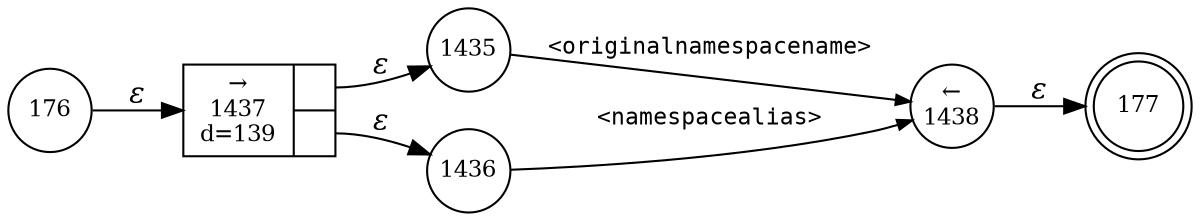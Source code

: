 digraph ATN {
rankdir=LR;
s177[fontsize=11, label="177", shape=doublecircle, fixedsize=true, width=.6];
s176[fontsize=11,label="176", shape=circle, fixedsize=true, width=.55, peripheries=1];
s1435[fontsize=11,label="1435", shape=circle, fixedsize=true, width=.55, peripheries=1];
s1436[fontsize=11,label="1436", shape=circle, fixedsize=true, width=.55, peripheries=1];
s1437[fontsize=11,label="{&rarr;\n1437\nd=139|{<p0>|<p1>}}", shape=record, fixedsize=false, peripheries=1];
s1438[fontsize=11,label="&larr;\n1438", shape=circle, fixedsize=true, width=.55, peripheries=1];
s176 -> s1437 [fontname="Times-Italic", label="&epsilon;"];
s1437:p0 -> s1435 [fontname="Times-Italic", label="&epsilon;"];
s1437:p1 -> s1436 [fontname="Times-Italic", label="&epsilon;"];
s1435 -> s1438 [fontsize=11, fontname="Courier", arrowsize=.7, label = "<originalnamespacename>", arrowhead = normal];
s1436 -> s1438 [fontsize=11, fontname="Courier", arrowsize=.7, label = "<namespacealias>", arrowhead = normal];
s1438 -> s177 [fontname="Times-Italic", label="&epsilon;"];
}